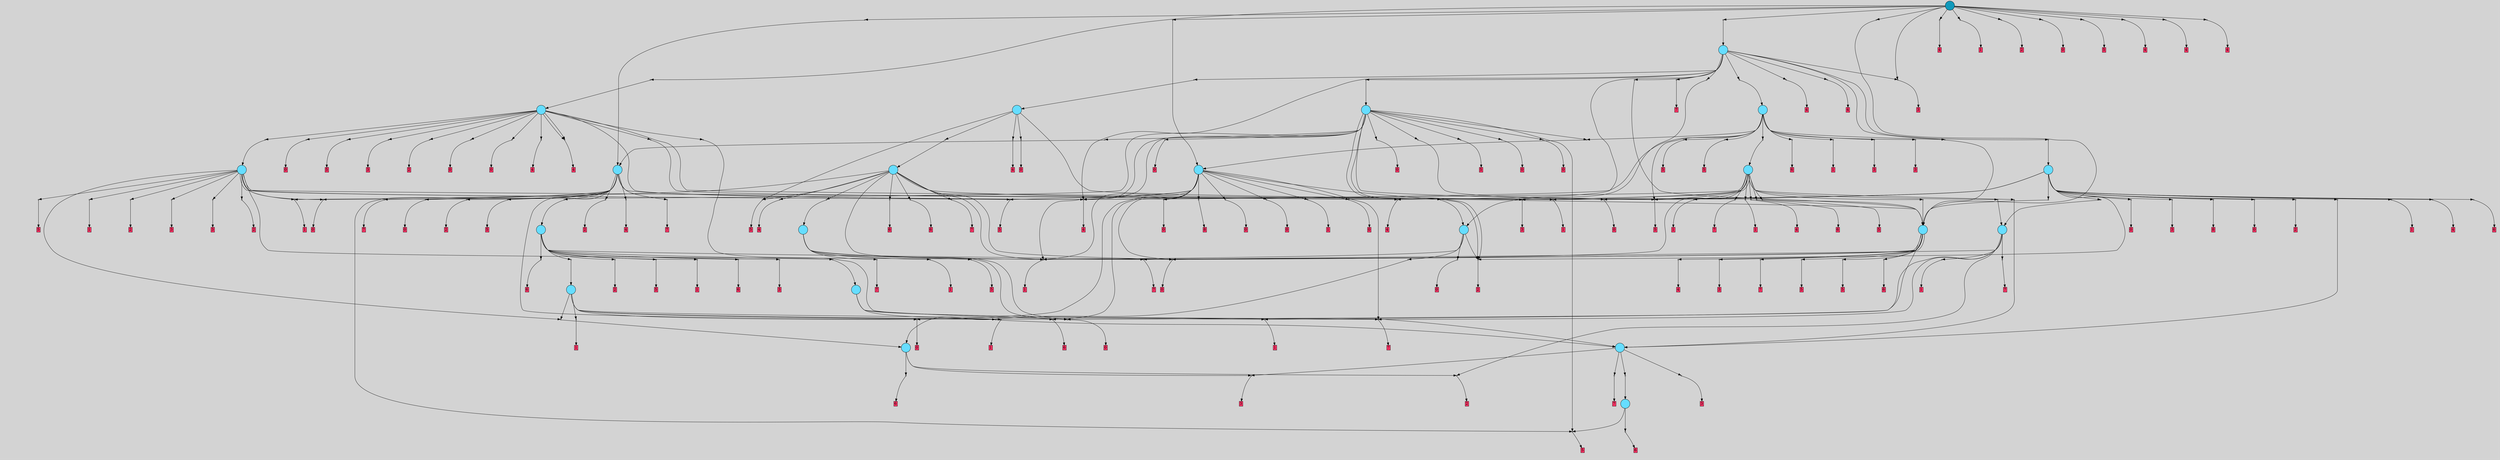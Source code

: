 // File exported with GEGELATI v1.3.1
// On the 2024-07-07 17:59:21
// With the MARL::MarlTPGGraphDotExporter
digraph{
	graph[pad = "0.212, 0.055" bgcolor = lightgray]
	node[shape=circle style = filled label = ""]
		T2 [fillcolor="#66ddff"]
		T5 [fillcolor="#66ddff"]
		T28 [fillcolor="#66ddff"]
		T166 [fillcolor="#66ddff"]
		T234 [fillcolor="#66ddff"]
		T249 [fillcolor="#66ddff"]
		T272 [fillcolor="#66ddff"]
		T371 [fillcolor="#66ddff"]
		T492 [fillcolor="#66ddff"]
		T731 [fillcolor="#66ddff"]
		T743 [fillcolor="#66ddff"]
		T840 [fillcolor="#66ddff"]
		T888 [fillcolor="#66ddff"]
		T980 [fillcolor="#66ddff"]
		T1050 [fillcolor="#66ddff"]
		T1098 [fillcolor="#66ddff"]
		T1216 [fillcolor="#66ddff"]
		T1317 [fillcolor="#66ddff"]
		T1366 [fillcolor="#66ddff"]
		T1810 [fillcolor="#66ddff"]
		T2108 [fillcolor="#66ddff"]
		T3327 [fillcolor="#1199bb"]
		P37863 [fillcolor="#cccccc" shape=point] //
		I37863 [shape=box style=invis label="4|4&1|2#2|7&#92;n2|4&4|2#2|0&#92;n4|7&2|5#1|6&#92;n1|5&4|5#3|0&#92;n4|7&0|3#4|0&#92;n3|1&2|2#1|0&#92;n"]
		P37863 -> I37863[style=invis]
		A27456 [fillcolor="#ff3366" shape=box margin=0.03 width=0 height=0 label="2"]
		T2 -> P37863 -> A27456
		P37864 [fillcolor="#cccccc" shape=point] //
		I37864 [shape=box style=invis label="4|0&2|6#0|7&#92;n"]
		P37864 -> I37864[style=invis]
		A27457 [fillcolor="#ff3366" shape=box margin=0.03 width=0 height=0 label="3"]
		T2 -> P37864 -> A27457
		P37865 [fillcolor="#cccccc" shape=point] //
		I37865 [shape=box style=invis label="2|4&0|4#1|3&#92;n4|2&0|3#3|6&#92;n6|4&2|5#4|3&#92;n"]
		P37865 -> I37865[style=invis]
		A27458 [fillcolor="#ff3366" shape=box margin=0.03 width=0 height=0 label="5"]
		T5 -> P37865 -> A27458
		P37866 [fillcolor="#cccccc" shape=point] //
		I37866 [shape=box style=invis label="6|4&1|4#4|4&#92;n7|2&0|6#2|2&#92;n1|3&3|6#1|7&#92;n2|6&4|0#1|7&#92;n"]
		P37866 -> I37866[style=invis]
		A27459 [fillcolor="#ff3366" shape=box margin=0.03 width=0 height=0 label="6"]
		T5 -> P37866 -> A27459
		P37867 [fillcolor="#cccccc" shape=point] //
		I37867 [shape=box style=invis label="8|4&0|5#4|6&#92;n0|3&1|1#2|6&#92;n"]
		P37867 -> I37867[style=invis]
		A27460 [fillcolor="#ff3366" shape=box margin=0.03 width=0 height=0 label="6"]
		T2 -> P37867 -> A27460
		P37868 [fillcolor="#cccccc" shape=point] //
		I37868 [shape=box style=invis label="1|1&3|4#0|1&#92;n3|3&1|0#0|6&#92;n6|4&4|6#3|7&#92;n7|5&4|2#0|6&#92;n3|6&2|6#0|0&#92;n2|6&1|3#0|4&#92;n6|3&3|6#3|3&#92;n4|1&0|3#0|5&#92;n1|0&2|5#0|1&#92;n"]
		P37868 -> I37868[style=invis]
		A27461 [fillcolor="#ff3366" shape=box margin=0.03 width=0 height=0 label="0"]
		T28 -> P37868 -> A27461
		P37869 [fillcolor="#cccccc" shape=point] //
		I37869 [shape=box style=invis label="6|2&1|0#2|1&#92;n7|1&3|7#4|0&#92;n6|4&4|4#3|3&#92;n3|0&3|1#2|7&#92;n5|6&0|0#3|5&#92;n3|0&1|3#0|6&#92;n2|6&0|4#0|6&#92;n7|1&2|0#3|5&#92;n4|1&1|4#2|6&#92;n"]
		P37869 -> I37869[style=invis]
		A27462 [fillcolor="#ff3366" shape=box margin=0.03 width=0 height=0 label="1"]
		T28 -> P37869 -> A27462
		P37870 [fillcolor="#cccccc" shape=point] //
		I37870 [shape=box style=invis label="1|1&1|1#2|4&#92;n1|3&4|3#2|5&#92;n2|4&1|4#2|5&#92;n1|1&3|1#0|0&#92;n2|0&3|3#3|4&#92;n6|0&0|2#1|4&#92;n6|1&0|7#4|3&#92;n2|2&0|5#1|3&#92;n5|4&0|7#3|0&#92;n"]
		P37870 -> I37870[style=invis]
		A27463 [fillcolor="#ff3366" shape=box margin=0.03 width=0 height=0 label="7"]
		T28 -> P37870 -> A27463
		T166 -> P37868
		P37871 [fillcolor="#cccccc" shape=point] //
		I37871 [shape=box style=invis label="3|0&1|3#0|6&#92;n6|4&4|4#3|3&#92;n5|6&0|0#3|5&#92;n3|0&3|1#2|7&#92;n7|1&3|7#4|0&#92;n2|6&0|3#0|6&#92;n7|1&2|0#0|5&#92;n"]
		P37871 -> I37871[style=invis]
		A27464 [fillcolor="#ff3366" shape=box margin=0.03 width=0 height=0 label="1"]
		T166 -> P37871 -> A27464
		P37872 [fillcolor="#cccccc" shape=point] //
		I37872 [shape=box style=invis label="5|0&0|3#3|2&#92;n5|7&0|7#3|1&#92;n"]
		P37872 -> I37872[style=invis]
		A27465 [fillcolor="#ff3366" shape=box margin=0.03 width=0 height=0 label="5"]
		T166 -> P37872 -> A27465
		P37873 [fillcolor="#cccccc" shape=point] //
		I37873 [shape=box style=invis label="6|7&1|6#0|7&#92;n4|2&0|1#0|3&#92;n5|6&4|7#3|1&#92;n0|6&4|0#3|1&#92;n3|6&1|7#4|7&#92;n8|0&1|5#3|3&#92;n5|6&3|1#1|7&#92;n1|6&0|4#3|7&#92;n6|0&2|2#4|5&#92;n7|4&2|5#1|6&#92;n"]
		P37873 -> I37873[style=invis]
		A27466 [fillcolor="#ff3366" shape=box margin=0.03 width=0 height=0 label="7"]
		T166 -> P37873 -> A27466
		P37874 [fillcolor="#cccccc" shape=point] //
		I37874 [shape=box style=invis label="6|2&1|0#2|1&#92;n7|1&3|7#4|0&#92;n6|4&4|4#3|3&#92;n5|6&0|0#3|5&#92;n3|0&3|1#2|7&#92;n3|0&1|3#0|6&#92;n2|6&0|4#0|6&#92;n7|1&2|0#0|5&#92;n"]
		P37874 -> I37874[style=invis]
		A27467 [fillcolor="#ff3366" shape=box margin=0.03 width=0 height=0 label="1"]
		T166 -> P37874 -> A27467
		T234 -> P37868
		P37875 [fillcolor="#cccccc" shape=point] //
		I37875 [shape=box style=invis label="1|1&1|1#2|4&#92;n1|3&4|3#2|5&#92;n2|4&1|4#2|5&#92;n1|1&3|1#0|0&#92;n2|2&2|5#1|3&#92;n5|4&0|7#3|0&#92;n2|0&1|3#3|4&#92;n8|0&2|7#2|4&#92;n"]
		P37875 -> I37875[style=invis]
		A27468 [fillcolor="#ff3366" shape=box margin=0.03 width=0 height=0 label="7"]
		T234 -> P37875 -> A27468
		P37876 [fillcolor="#cccccc" shape=point] //
		I37876 [shape=box style=invis label="0|6&4|0#4|1&#92;n4|2&0|1#0|3&#92;n3|6&1|7#4|7&#92;n6|7&1|6#0|7&#92;n5|2&1|0#3|6&#92;n2|6&3|1#1|7&#92;n1|6&0|4#3|7&#92;n6|0&2|2#4|5&#92;n7|4&2|5#3|6&#92;n"]
		P37876 -> I37876[style=invis]
		A27469 [fillcolor="#ff3366" shape=box margin=0.03 width=0 height=0 label="7"]
		T234 -> P37876 -> A27469
		P37877 [fillcolor="#cccccc" shape=point] //
		I37877 [shape=box style=invis label="6|2&1|0#2|1&#92;n6|4&4|4#3|3&#92;n3|0&3|1#2|7&#92;n5|6&0|0#3|5&#92;n3|0&1|3#0|6&#92;n2|6&0|4#0|6&#92;n7|4&2|0#0|5&#92;n"]
		P37877 -> I37877[style=invis]
		A27470 [fillcolor="#ff3366" shape=box margin=0.03 width=0 height=0 label="1"]
		T234 -> P37877 -> A27470
		T234 -> P37863
		T234 -> P37870
		P37878 [fillcolor="#cccccc" shape=point] //
		I37878 [shape=box style=invis label="5|2&0|6#3|3&#92;n5|0&0|5#2|4&#92;n0|4&4|4#2|1&#92;n7|1&3|3#0|4&#92;n"]
		P37878 -> I37878[style=invis]
		A27471 [fillcolor="#ff3366" shape=box margin=0.03 width=0 height=0 label="3"]
		T249 -> P37878 -> A27471
		P37879 [fillcolor="#cccccc" shape=point] //
		I37879 [shape=box style=invis label="6|2&1|0#2|1&#92;n7|1&3|7#4|0&#92;n6|4&4|4#3|3&#92;n2|6&0|4#0|6&#92;n3|0&3|1#2|7&#92;n3|0&1|7#0|6&#92;n3|5&2|5#2|0&#92;n5|6&0|0#3|5&#92;n7|1&2|0#0|5&#92;n"]
		P37879 -> I37879[style=invis]
		A27472 [fillcolor="#ff3366" shape=box margin=0.03 width=0 height=0 label="7"]
		T249 -> P37879 -> A27472
		T249 -> P37864
		P37880 [fillcolor="#cccccc" shape=point] //
		I37880 [shape=box style=invis label="8|0&1|7#3|0&#92;n5|7&3|0#3|0&#92;n"]
		P37880 -> I37880[style=invis]
		T249 -> P37880 -> T5
		P37881 [fillcolor="#cccccc" shape=point] //
		I37881 [shape=box style=invis label="1|1&3|4#0|1&#92;n3|3&1|0#0|6&#92;n3|6&2|6#0|7&#92;n7|5&4|2#0|6&#92;n2|0&2|4#1|6&#92;n6|4&4|6#3|7&#92;n1|0&2|5#0|0&#92;n6|3&3|6#3|3&#92;n4|1&0|3#0|5&#92;n2|6&1|3#0|4&#92;n"]
		P37881 -> I37881[style=invis]
		A27473 [fillcolor="#ff3366" shape=box margin=0.03 width=0 height=0 label="0"]
		T272 -> P37881 -> A27473
		P37882 [fillcolor="#cccccc" shape=point] //
		I37882 [shape=box style=invis label="1|1&3|4#0|1&#92;n3|3&1|0#0|6&#92;n6|4&4|6#3|7&#92;n7|5&4|4#0|6&#92;n1|0&2|5#0|1&#92;n2|6&1|3#0|4&#92;n6|3&3|6#3|3&#92;n4|1&0|3#0|5&#92;n3|6&2|6#0|0&#92;n"]
		P37882 -> I37882[style=invis]
		T272 -> P37882 -> T2
		P37883 [fillcolor="#cccccc" shape=point] //
		I37883 [shape=box style=invis label="7|0&2|7#0|0&#92;n7|4&2|1#0|3&#92;n2|7&2|4#0|1&#92;n1|4&2|1#2|2&#92;n1|7&3|0#3|4&#92;n"]
		P37883 -> I37883[style=invis]
		A27474 [fillcolor="#ff3366" shape=box margin=0.03 width=0 height=0 label="2"]
		T272 -> P37883 -> A27474
		T272 -> P37874
		T371 -> P37869
		P37884 [fillcolor="#cccccc" shape=point] //
		I37884 [shape=box style=invis label="6|2&1|0#2|1&#92;n7|1&3|7#4|0&#92;n6|4&4|4#3|3&#92;n3|0&3|1#4|7&#92;n5|6&0|0#3|5&#92;n3|0&1|3#0|6&#92;n2|6&0|4#0|6&#92;n7|1&2|0#0|5&#92;n"]
		P37884 -> I37884[style=invis]
		A27475 [fillcolor="#ff3366" shape=box margin=0.03 width=0 height=0 label="1"]
		T371 -> P37884 -> A27475
		P37885 [fillcolor="#cccccc" shape=point] //
		I37885 [shape=box style=invis label="1|1&3|4#0|1&#92;n3|3&1|0#0|6&#92;n6|3&3|6#3|3&#92;n7|5&4|2#3|6&#92;n2|0&2|4#1|6&#92;n4|1&0|4#0|0&#92;n2|6&1|3#0|4&#92;n0|6&2|5#3|7&#92;n1|0&2|5#0|0&#92;n"]
		P37885 -> I37885[style=invis]
		A27476 [fillcolor="#ff3366" shape=box margin=0.03 width=0 height=0 label="0"]
		T371 -> P37885 -> A27476
		P37886 [fillcolor="#cccccc" shape=point] //
		I37886 [shape=box style=invis label="0|3&1|2#2|6&#92;n"]
		P37886 -> I37886[style=invis]
		A27477 [fillcolor="#ff3366" shape=box margin=0.03 width=0 height=0 label="6"]
		T371 -> P37886 -> A27477
		P37887 [fillcolor="#cccccc" shape=point] //
		I37887 [shape=box style=invis label="1|4&2|1#2|2&#92;n7|0&2|7#0|0&#92;n7|3&2|1#0|3&#92;n5|5&4|2#1|5&#92;n2|7&2|4#0|1&#92;n1|7&3|0#3|4&#92;n"]
		P37887 -> I37887[style=invis]
		T371 -> P37887 -> T249
		P37888 [fillcolor="#cccccc" shape=point] //
		I37888 [shape=box style=invis label="1|1&3|4#0|1&#92;n3|3&1|0#0|6&#92;n6|4&4|6#3|7&#92;n7|5&4|3#0|6&#92;n1|0&2|5#0|1&#92;n3|6&2|6#0|0&#92;n6|3&3|6#3|3&#92;n4|1&0|3#0|5&#92;n6|5&4|7#2|7&#92;n"]
		P37888 -> I37888[style=invis]
		T371 -> P37888 -> T2
		P37889 [fillcolor="#cccccc" shape=point] //
		I37889 [shape=box style=invis label="6|2&1|0#2|1&#92;n6|4&4|4#3|3&#92;n3|0&3|1#2|7&#92;n3|0&1|3#0|6&#92;n7|4&1|6#3|7&#92;n5|6&0|0#3|5&#92;n2|0&0|4#0|6&#92;n7|4&2|0#0|5&#92;n"]
		P37889 -> I37889[style=invis]
		A27478 [fillcolor="#ff3366" shape=box margin=0.03 width=0 height=0 label="1"]
		T371 -> P37889 -> A27478
		P37890 [fillcolor="#cccccc" shape=point] //
		I37890 [shape=box style=invis label="1|1&3|4#0|1&#92;n3|3&1|0#0|6&#92;n3|6&2|6#0|0&#92;n7|5&4|2#0|6&#92;n2|0&2|4#1|6&#92;n6|4&4|6#3|7&#92;n2|6&1|3#0|4&#92;n6|3&3|6#3|3&#92;n4|1&0|3#0|5&#92;n1|0&2|5#0|0&#92;n"]
		P37890 -> I37890[style=invis]
		A27479 [fillcolor="#ff3366" shape=box margin=0.03 width=0 height=0 label="0"]
		T492 -> P37890 -> A27479
		P37891 [fillcolor="#cccccc" shape=point] //
		I37891 [shape=box style=invis label="7|5&4|4#0|6&#92;n3|3&1|2#0|6&#92;n6|4&4|6#3|7&#92;n1|1&3|4#0|1&#92;n1|0&2|5#0|1&#92;n2|6&1|3#0|4&#92;n6|3&3|6#3|3&#92;n3|6&2|6#0|0&#92;n"]
		P37891 -> I37891[style=invis]
		T492 -> P37891 -> T166
		P37892 [fillcolor="#cccccc" shape=point] //
		I37892 [shape=box style=invis label="7|0&3|1#1|0&#92;n0|6&1|6#2|5&#92;n1|2&3|7#1|2&#92;n1|6&2|4#1|0&#92;n6|1&0|6#4|1&#92;n3|7&0|0#0|0&#92;n"]
		P37892 -> I37892[style=invis]
		A27480 [fillcolor="#ff3366" shape=box margin=0.03 width=0 height=0 label="6"]
		T492 -> P37892 -> A27480
		P37893 [fillcolor="#cccccc" shape=point] //
		I37893 [shape=box style=invis label="2|6&1|3#4|5&#92;n3|0&2|2#0|7&#92;n1|2&0|5#4|0&#92;n0|6&2|1#3|3&#92;n1|1&2|4#2|4&#92;n7|6&1|7#0|5&#92;n2|5&1|6#0|2&#92;n8|4&3|5#0|6&#92;n1|3&0|0#3|6&#92;n"]
		P37893 -> I37893[style=invis]
		A27481 [fillcolor="#ff3366" shape=box margin=0.03 width=0 height=0 label="4"]
		T492 -> P37893 -> A27481
		P37894 [fillcolor="#cccccc" shape=point] //
		I37894 [shape=box style=invis label="6|7&4|4#1|1&#92;n2|1&2|3#4|7&#92;n5|0&1|5#1|3&#92;n1|5&3|4#4|5&#92;n"]
		P37894 -> I37894[style=invis]
		A27482 [fillcolor="#ff3366" shape=box margin=0.03 width=0 height=0 label="6"]
		T492 -> P37894 -> A27482
		T492 -> P37868
		P37895 [fillcolor="#cccccc" shape=point] //
		I37895 [shape=box style=invis label="4|3&1|4#3|1&#92;n6|3&2|0#0|3&#92;n7|0&4|1#1|5&#92;n4|4&4|7#0|2&#92;n6|6&1|0#2|7&#92;n0|0&4|1#1|1&#92;n3|2&2|2#0|0&#92;n6|0&3|4#1|1&#92;n8|6&1|3#4|0&#92;n"]
		P37895 -> I37895[style=invis]
		A27483 [fillcolor="#ff3366" shape=box margin=0.03 width=0 height=0 label="5"]
		T492 -> P37895 -> A27483
		P37896 [fillcolor="#cccccc" shape=point] //
		I37896 [shape=box style=invis label="6|2&1|0#2|1&#92;n6|4&4|4#3|3&#92;n8|4&1|3#1|1&#92;n2|6&0|4#0|6&#92;n5|6&0|0#3|5&#92;n3|0&3|1#2|7&#92;n3|0&1|3#0|6&#92;n7|0&3|7#4|0&#92;n7|1&2|0#0|5&#92;n"]
		P37896 -> I37896[style=invis]
		A27484 [fillcolor="#ff3366" shape=box margin=0.03 width=0 height=0 label="1"]
		T492 -> P37896 -> A27484
		T492 -> P37874
		P37897 [fillcolor="#cccccc" shape=point] //
		I37897 [shape=box style=invis label="8|7&4|1#1|3&#92;n2|6&2|0#0|2&#92;n4|3&3|3#0|2&#92;n5|2&0|0#4|3&#92;n5|7&2|2#3|4&#92;n0|5&3|2#0|6&#92;n5|0&3|4#1|7&#92;n5|7&2|4#4|2&#92;n"]
		P37897 -> I37897[style=invis]
		A27485 [fillcolor="#ff3366" shape=box margin=0.03 width=0 height=0 label="7"]
		T492 -> P37897 -> A27485
		P37898 [fillcolor="#cccccc" shape=point] //
		I37898 [shape=box style=invis label="2|2&0|4#3|7&#92;n7|0&2|6#3|3&#92;n2|2&1|0#4|0&#92;n3|7&0|6#0|2&#92;n0|3&1|7#3|5&#92;n"]
		P37898 -> I37898[style=invis]
		A27486 [fillcolor="#ff3366" shape=box margin=0.03 width=0 height=0 label="4"]
		T492 -> P37898 -> A27486
		P37899 [fillcolor="#cccccc" shape=point] //
		I37899 [shape=box style=invis label="1|7&3|0#3|4&#92;n0|2&2|5#3|7&#92;n7|4&1|1#0|3&#92;n5|6&0|4#4|7&#92;n7|0&2|7#0|0&#92;n1|4&2|1#2|2&#92;n"]
		P37899 -> I37899[style=invis]
		A27487 [fillcolor="#ff3366" shape=box margin=0.03 width=0 height=0 label="2"]
		T731 -> P37899 -> A27487
		T731 -> P37890
		P37900 [fillcolor="#cccccc" shape=point] //
		I37900 [shape=box style=invis label="6|2&1|0#2|1&#92;n6|4&4|4#3|3&#92;n3|3&3|1#2|7&#92;n3|0&1|3#0|6&#92;n7|7&2|0#0|5&#92;n2|6&0|4#0|6&#92;n5|6&0|0#3|5&#92;n2|6&2|0#4|5&#92;n"]
		P37900 -> I37900[style=invis]
		T731 -> P37900 -> T371
		P37901 [fillcolor="#cccccc" shape=point] //
		I37901 [shape=box style=invis label="6|4&4|6#3|7&#92;n3|3&1|0#0|6&#92;n3|6&2|6#0|0&#92;n7|6&4|2#0|6&#92;n7|2&0|6#0|5&#92;n2|0&2|4#1|6&#92;n1|1&3|4#0|1&#92;n6|3&3|6#3|3&#92;n2|6&1|3#0|4&#92;n4|1&0|3#0|5&#92;n"]
		P37901 -> I37901[style=invis]
		A27488 [fillcolor="#ff3366" shape=box margin=0.03 width=0 height=0 label="5"]
		T731 -> P37901 -> A27488
		P37902 [fillcolor="#cccccc" shape=point] //
		I37902 [shape=box style=invis label="6|2&1|0#2|4&#92;n6|4&4|4#3|3&#92;n7|1&3|7#2|0&#92;n5|7&4|5#1|5&#92;n5|6&0|0#3|5&#92;n3|0&3|1#2|7&#92;n5|0&1|6#0|5&#92;n3|0&1|3#0|6&#92;n2|6&0|4#0|6&#92;n7|1&2|0#0|5&#92;n"]
		P37902 -> I37902[style=invis]
		A27489 [fillcolor="#ff3366" shape=box margin=0.03 width=0 height=0 label="1"]
		T731 -> P37902 -> A27489
		P37903 [fillcolor="#cccccc" shape=point] //
		I37903 [shape=box style=invis label="6|6&1|1#3|2&#92;n6|5&0|6#4|1&#92;n8|3&4|6#1|3&#92;n0|7&0|2#2|5&#92;n6|0&1|5#3|6&#92;n"]
		P37903 -> I37903[style=invis]
		T731 -> P37903 -> T28
		P37904 [fillcolor="#cccccc" shape=point] //
		I37904 [shape=box style=invis label="3|1&0|7#4|4&#92;n8|1&4|3#2|7&#92;n3|0&0|0#0|0&#92;n7|4&1|6#4|2&#92;n"]
		P37904 -> I37904[style=invis]
		A27490 [fillcolor="#ff3366" shape=box margin=0.03 width=0 height=0 label="6"]
		T731 -> P37904 -> A27490
		P37905 [fillcolor="#cccccc" shape=point] //
		I37905 [shape=box style=invis label="3|6&2|5#3|5&#92;n3|0&1|7#2|6&#92;n1|6&0|7#3|4&#92;n4|1&2|5#3|2&#92;n3|5&3|3#0|2&#92;n0|0&0|4#0|1&#92;n3|7&1|2#1|7&#92;n6|7&3|2#0|7&#92;n"]
		P37905 -> I37905[style=invis]
		A27491 [fillcolor="#ff3366" shape=box margin=0.03 width=0 height=0 label="3"]
		T731 -> P37905 -> A27491
		P37906 [fillcolor="#cccccc" shape=point] //
		I37906 [shape=box style=invis label="6|2&0|1#1|1&#92;n5|0&0|2#3|2&#92;n"]
		P37906 -> I37906[style=invis]
		A27492 [fillcolor="#ff3366" shape=box margin=0.03 width=0 height=0 label="6"]
		T731 -> P37906 -> A27492
		T743 -> P37884
		P37907 [fillcolor="#cccccc" shape=point] //
		I37907 [shape=box style=invis label="6|5&2|0#2|7&#92;n7|2&4|5#1|6&#92;n3|0&2|2#0|6&#92;n5|2&2|4#0|5&#92;n7|1&3|7#0|2&#92;n4|4&3|0#3|6&#92;n"]
		P37907 -> I37907[style=invis]
		A27493 [fillcolor="#ff3366" shape=box margin=0.03 width=0 height=0 label="4"]
		T743 -> P37907 -> A27493
		P37908 [fillcolor="#cccccc" shape=point] //
		I37908 [shape=box style=invis label="1|0&2|2#2|3&#92;n5|3&4|4#2|6&#92;n"]
		P37908 -> I37908[style=invis]
		A27494 [fillcolor="#ff3366" shape=box margin=0.03 width=0 height=0 label="3"]
		T743 -> P37908 -> A27494
		P37909 [fillcolor="#cccccc" shape=point] //
		I37909 [shape=box style=invis label="1|1&1|1#4|4&#92;n6|4&0|7#4|3&#92;n2|3&3|3#3|4&#92;n6|0&0|1#1|4&#92;n1|1&3|1#0|0&#92;n5|4&0|7#3|0&#92;n"]
		P37909 -> I37909[style=invis]
		A27495 [fillcolor="#ff3366" shape=box margin=0.03 width=0 height=0 label="7"]
		T743 -> P37909 -> A27495
		T743 -> P37890
		P37910 [fillcolor="#cccccc" shape=point] //
		I37910 [shape=box style=invis label="7|0&0|7#0|3&#92;n2|4&1|6#1|3&#92;n0|2&3|3#3|7&#92;n2|4&0|4#1|3&#92;n"]
		P37910 -> I37910[style=invis]
		A27496 [fillcolor="#ff3366" shape=box margin=0.03 width=0 height=0 label="5"]
		T743 -> P37910 -> A27496
		T743 -> P37890
		P37911 [fillcolor="#cccccc" shape=point] //
		I37911 [shape=box style=invis label="7|0&3|5#4|0&#92;n6|0&1|1#3|0&#92;n8|7&4|0#1|1&#92;n"]
		P37911 -> I37911[style=invis]
		A27497 [fillcolor="#ff3366" shape=box margin=0.03 width=0 height=0 label="5"]
		T743 -> P37911 -> A27497
		P37912 [fillcolor="#cccccc" shape=point] //
		I37912 [shape=box style=invis label="5|7&1|3#0|4&#92;n6|4&2|3#3|1&#92;n2|1&1|2#3|7&#92;n0|7&1|1#3|6&#92;n5|3&2|2#2|0&#92;n3|0&2|4#2|2&#92;n"]
		P37912 -> I37912[style=invis]
		A27498 [fillcolor="#ff3366" shape=box margin=0.03 width=0 height=0 label="6"]
		T743 -> P37912 -> A27498
		T743 -> P37874
		P37913 [fillcolor="#cccccc" shape=point] //
		I37913 [shape=box style=invis label="1|1&3|4#0|1&#92;n3|3&1|0#0|6&#92;n3|6&2|6#0|0&#92;n2|0&2|4#1|6&#92;n6|4&4|6#3|7&#92;n6|3&3|6#3|3&#92;n8|2&4|0#3|2&#92;n2|6&1|3#0|4&#92;n4|1&0|3#0|5&#92;n1|0&2|5#0|0&#92;n"]
		P37913 -> I37913[style=invis]
		A27499 [fillcolor="#ff3366" shape=box margin=0.03 width=0 height=0 label="0"]
		T840 -> P37913 -> A27499
		P37914 [fillcolor="#cccccc" shape=point] //
		I37914 [shape=box style=invis label="2|6&1|3#4|5&#92;n3|0&2|2#0|7&#92;n8|4&3|5#0|6&#92;n0|6&2|1#3|3&#92;n6|3&0|0#3|6&#92;n7|6&1|7#0|5&#92;n6|7&2|3#0|1&#92;n1|1&2|4#2|4&#92;n3|3&4|4#0|4&#92;n"]
		P37914 -> I37914[style=invis]
		A27500 [fillcolor="#ff3366" shape=box margin=0.03 width=0 height=0 label="4"]
		T840 -> P37914 -> A27500
		P37915 [fillcolor="#cccccc" shape=point] //
		I37915 [shape=box style=invis label="2|6&0|4#0|6&#92;n7|1&2|0#0|5&#92;n6|4&4|4#3|3&#92;n5|6&0|0#3|5&#92;n3|0&3|0#2|7&#92;n8|4&4|1#0|3&#92;n1|0&1|3#0|6&#92;n6|2&1|0#2|1&#92;n2|2&1|7#3|3&#92;n7|1&3|7#4|0&#92;n"]
		P37915 -> I37915[style=invis]
		T840 -> P37915 -> T492
		T840 -> P37895
		P37916 [fillcolor="#cccccc" shape=point] //
		I37916 [shape=box style=invis label="5|3&4|4#2|7&#92;n1|0&2|2#2|3&#92;n"]
		P37916 -> I37916[style=invis]
		A27501 [fillcolor="#ff3366" shape=box margin=0.03 width=0 height=0 label="3"]
		T840 -> P37916 -> A27501
		P37917 [fillcolor="#cccccc" shape=point] //
		I37917 [shape=box style=invis label="7|1&3|7#4|0&#92;n6|4&4|4#3|3&#92;n3|0&2|1#4|7&#92;n6|2&1|0#2|1&#92;n7|0&2|0#0|5&#92;n4|1&0|6#4|7&#92;n2|6&0|4#0|6&#92;n"]
		P37917 -> I37917[style=invis]
		A27502 [fillcolor="#ff3366" shape=box margin=0.03 width=0 height=0 label="1"]
		T888 -> P37917 -> A27502
		P37918 [fillcolor="#cccccc" shape=point] //
		I37918 [shape=box style=invis label="7|5&4|2#3|2&#92;n2|0&2|4#1|6&#92;n5|7&4|4#3|7&#92;n3|3&1|0#0|6&#92;n6|3&3|6#3|3&#92;n3|4&1|6#3|3&#92;n1|1&3|4#0|1&#92;n4|1&0|4#0|0&#92;n1|0&2|5#0|0&#92;n"]
		P37918 -> I37918[style=invis]
		A27503 [fillcolor="#ff3366" shape=box margin=0.03 width=0 height=0 label="0"]
		T888 -> P37918 -> A27503
		P37919 [fillcolor="#cccccc" shape=point] //
		I37919 [shape=box style=invis label="6|4&2|5#1|3&#92;n3|0&2|1#0|0&#92;n8|7&0|3#3|4&#92;n4|2&0|3#3|6&#92;n"]
		P37919 -> I37919[style=invis]
		A27504 [fillcolor="#ff3366" shape=box margin=0.03 width=0 height=0 label="5"]
		T888 -> P37919 -> A27504
		P37920 [fillcolor="#cccccc" shape=point] //
		I37920 [shape=box style=invis label="8|3&3|6#0|0&#92;n5|2&2|4#0|5&#92;n7|2&4|5#1|6&#92;n6|5&2|0#2|7&#92;n3|0&2|2#0|6&#92;n3|4&0|0#3|6&#92;n"]
		P37920 -> I37920[style=invis]
		A27505 [fillcolor="#ff3366" shape=box margin=0.03 width=0 height=0 label="4"]
		T888 -> P37920 -> A27505
		T888 -> P37874
		T888 -> P37870
		T888 -> P37890
		P37921 [fillcolor="#cccccc" shape=point] //
		I37921 [shape=box style=invis label="1|1&3|4#0|1&#92;n3|6&2|6#0|0&#92;n6|4&4|6#3|7&#92;n3|7&1|0#0|6&#92;n6|3&3|6#3|3&#92;n4|6&1|3#0|4&#92;n4|1&0|3#0|5&#92;n1|0&2|5#0|1&#92;n"]
		P37921 -> I37921[style=invis]
		A27506 [fillcolor="#ff3366" shape=box margin=0.03 width=0 height=0 label="0"]
		T888 -> P37921 -> A27506
		T888 -> P37886
		P37922 [fillcolor="#cccccc" shape=point] //
		I37922 [shape=box style=invis label="6|2&4|7#4|4&#92;n0|4&4|5#3|7&#92;n2|1&1|4#3|1&#92;n6|6&3|3#3|0&#92;n2|7&3|2#1|0&#92;n3|7&1|1#0|1&#92;n1|4&1|2#3|7&#92;n4|0&2|5#4|6&#92;n"]
		P37922 -> I37922[style=invis]
		A27507 [fillcolor="#ff3366" shape=box margin=0.03 width=0 height=0 label="8"]
		T888 -> P37922 -> A27507
		P37923 [fillcolor="#cccccc" shape=point] //
		I37923 [shape=box style=invis label="3|1&4|2#4|6&#92;n6|3&4|4#1|5&#92;n7|6&3|6#4|5&#92;n6|7&0|3#4|6&#92;n6|1&3|4#3|5&#92;n1|1&2|1#2|1&#92;n2|2&4|4#4|7&#92;n6|5&3|2#3|0&#92;n2|0&1|6#3|0&#92;n4|0&4|2#4|2&#92;n"]
		P37923 -> I37923[style=invis]
		T888 -> P37923 -> T272
		P37924 [fillcolor="#cccccc" shape=point] //
		I37924 [shape=box style=invis label="4|1&0|3#0|3&#92;n3|3&1|0#0|6&#92;n7|5&4|2#0|6&#92;n5|2&3|0#2|7&#92;n1|1&3|4#0|7&#92;n2|6&1|3#0|4&#92;n6|3&3|6#0|3&#92;n1|0&2|7#0|0&#92;n"]
		P37924 -> I37924[style=invis]
		A27508 [fillcolor="#ff3366" shape=box margin=0.03 width=0 height=0 label="0"]
		T888 -> P37924 -> A27508
		T888 -> P37885
		P37925 [fillcolor="#cccccc" shape=point] //
		I37925 [shape=box style=invis label="6|4&4|5#3|7&#92;n3|1&0|1#4|7&#92;n1|0&2|5#0|0&#92;n3|3&1|0#0|6&#92;n3|4&2|6#0|0&#92;n2|0&2|4#1|6&#92;n2|6&1|3#0|4&#92;n1|5&3|4#0|1&#92;n4|1&0|3#2|5&#92;n6|1&0|0#0|0&#92;n"]
		P37925 -> I37925[style=invis]
		A27509 [fillcolor="#ff3366" shape=box margin=0.03 width=0 height=0 label="0"]
		T888 -> P37925 -> A27509
		P37926 [fillcolor="#cccccc" shape=point] //
		I37926 [shape=box style=invis label="7|1&3|7#4|0&#92;n6|4&4|4#3|3&#92;n3|0&1|1#4|7&#92;n1|6&1|4#2|4&#92;n3|0&1|3#0|6&#92;n2|6&0|4#0|6&#92;n7|1&2|0#0|5&#92;n5|6&0|0#3|5&#92;n"]
		P37926 -> I37926[style=invis]
		A27510 [fillcolor="#ff3366" shape=box margin=0.03 width=0 height=0 label="1"]
		T980 -> P37926 -> A27510
		P37927 [fillcolor="#cccccc" shape=point] //
		I37927 [shape=box style=invis label="1|1&3|4#0|1&#92;n0|6&2|5#3|7&#92;n1|0&2|5#0|0&#92;n7|0&2|4#1|6&#92;n4|1&0|4#0|0&#92;n3|0&3|5#1|0&#92;n"]
		P37927 -> I37927[style=invis]
		A27511 [fillcolor="#ff3366" shape=box margin=0.03 width=0 height=0 label="0"]
		T980 -> P37927 -> A27511
		P37928 [fillcolor="#cccccc" shape=point] //
		I37928 [shape=box style=invis label="5|5&4|2#1|5&#92;n7|3&2|1#0|7&#92;n7|0&2|7#0|0&#92;n2|7&2|4#0|1&#92;n1|7&3|0#3|4&#92;n"]
		P37928 -> I37928[style=invis]
		T980 -> P37928 -> T249
		P37929 [fillcolor="#cccccc" shape=point] //
		I37929 [shape=box style=invis label="4|2&0|3#3|6&#92;n3|0&2|1#0|0&#92;n6|4&2|5#4|3&#92;n"]
		P37929 -> I37929[style=invis]
		A27512 [fillcolor="#ff3366" shape=box margin=0.03 width=0 height=0 label="5"]
		T980 -> P37929 -> A27512
		P37930 [fillcolor="#cccccc" shape=point] //
		I37930 [shape=box style=invis label="3|4&0|0#3|6&#92;n5|2&2|4#0|5&#92;n7|2&4|5#1|6&#92;n6|0&2|0#2|7&#92;n3|0&2|2#0|6&#92;n8|3&3|6#0|0&#92;n"]
		P37930 -> I37930[style=invis]
		A27513 [fillcolor="#ff3366" shape=box margin=0.03 width=0 height=0 label="4"]
		T980 -> P37930 -> A27513
		P37931 [fillcolor="#cccccc" shape=point] //
		I37931 [shape=box style=invis label="7|7&2|2#4|4&#92;n0|2&0|6#0|0&#92;n4|5&1|0#3|2&#92;n1|6&4|5#1|0&#92;n5|0&3|3#2|4&#92;n"]
		P37931 -> I37931[style=invis]
		A27514 [fillcolor="#ff3366" shape=box margin=0.03 width=0 height=0 label="6"]
		T980 -> P37931 -> A27514
		P37932 [fillcolor="#cccccc" shape=point] //
		I37932 [shape=box style=invis label="3|3&1|0#0|6&#92;n6|3&3|6#3|3&#92;n3|6&2|6#0|4&#92;n2|0&2|1#1|6&#92;n6|4&4|6#3|7&#92;n2|6&1|3#0|4&#92;n7|5&4|2#0|6&#92;n4|1&0|3#0|5&#92;n"]
		P37932 -> I37932[style=invis]
		A27515 [fillcolor="#ff3366" shape=box margin=0.03 width=0 height=0 label="0"]
		T980 -> P37932 -> A27515
		P37933 [fillcolor="#cccccc" shape=point] //
		I37933 [shape=box style=invis label="7|7&4|2#0|2&#92;n5|2&1|3#0|2&#92;n3|7&1|4#3|7&#92;n"]
		P37933 -> I37933[style=invis]
		T980 -> P37933 -> T234
		P37934 [fillcolor="#cccccc" shape=point] //
		I37934 [shape=box style=invis label="6|4&4|4#3|3&#92;n7|1&3|7#4|0&#92;n6|2&1|0#2|1&#92;n5|6&0|0#3|5&#92;n7|0&4|5#3|3&#92;n3|0&3|1#2|7&#92;n3|0&1|3#0|6&#92;n7|1&2|0#0|5&#92;n"]
		P37934 -> I37934[style=invis]
		A27516 [fillcolor="#ff3366" shape=box margin=0.03 width=0 height=0 label="1"]
		T980 -> P37934 -> A27516
		P37935 [fillcolor="#cccccc" shape=point] //
		I37935 [shape=box style=invis label="5|5&2|3#4|4&#92;n6|4&1|4#4|4&#92;n1|5&3|2#4|2&#92;n3|5&4|1#1|6&#92;n3|3&0|2#3|0&#92;n7|2&3|6#2|2&#92;n7|0&2|2#0|5&#92;n"]
		P37935 -> I37935[style=invis]
		A27517 [fillcolor="#ff3366" shape=box margin=0.03 width=0 height=0 label="3"]
		T980 -> P37935 -> A27517
		P37936 [fillcolor="#cccccc" shape=point] //
		I37936 [shape=box style=invis label="7|6&1|7#0|5&#92;n0|5&0|4#1|1&#92;n1|0&2|0#2|4&#92;n8|2&1|5#1|0&#92;n"]
		P37936 -> I37936[style=invis]
		T980 -> P37936 -> T743
		T980 -> P37883
		P37937 [fillcolor="#cccccc" shape=point] //
		I37937 [shape=box style=invis label="5|0&4|4#1|7&#92;n2|6&2|0#0|2&#92;n8|2&4|1#1|3&#92;n5|7&2|2#3|4&#92;n0|5&3|2#0|6&#92;n4|3&3|7#0|2&#92;n"]
		P37937 -> I37937[style=invis]
		A27518 [fillcolor="#ff3366" shape=box margin=0.03 width=0 height=0 label="8"]
		T980 -> P37937 -> A27518
		P37938 [fillcolor="#cccccc" shape=point] //
		I37938 [shape=box style=invis label="6|5&1|3#0|3&#92;n0|7&2|4#2|6&#92;n0|2&1|4#0|4&#92;n2|0&2|4#1|6&#92;n6|6&3|5#0|6&#92;n2|7&0|2#0|0&#92;n4|1&2|6#1|1&#92;n3|4&1|0#0|6&#92;n8|0&1|3#3|6&#92;n3|0&4|2#4|2&#92;n"]
		P37938 -> I37938[style=invis]
		A27519 [fillcolor="#ff3366" shape=box margin=0.03 width=0 height=0 label="0"]
		T980 -> P37938 -> A27519
		P37939 [fillcolor="#cccccc" shape=point] //
		I37939 [shape=box style=invis label="0|7&1|3#2|6&#92;n7|0&2|2#0|0&#92;n7|4&2|1#0|3&#92;n2|7&2|4#0|1&#92;n1|4&2|1#2|2&#92;n1|7&3|0#3|4&#92;n"]
		P37939 -> I37939[style=invis]
		A27520 [fillcolor="#ff3366" shape=box margin=0.03 width=0 height=0 label="2"]
		T980 -> P37939 -> A27520
		P37940 [fillcolor="#cccccc" shape=point] //
		I37940 [shape=box style=invis label="6|2&1|0#2|5&#92;n7|1&3|7#4|0&#92;n2|6&0|4#0|6&#92;n5|6&0|0#3|5&#92;n3|0&1|3#0|6&#92;n6|4&4|4#3|3&#92;n7|1&2|0#0|5&#92;n"]
		P37940 -> I37940[style=invis]
		A27521 [fillcolor="#ff3366" shape=box margin=0.03 width=0 height=0 label="1"]
		T1050 -> P37940 -> A27521
		P37941 [fillcolor="#cccccc" shape=point] //
		I37941 [shape=box style=invis label="7|0&0|4#2|0&#92;n6|3&3|6#3|3&#92;n3|3&1|0#0|6&#92;n1|1&3|4#0|1&#92;n7|3&4|2#3|6&#92;n2|0&2|4#1|6&#92;n4|1&0|4#0|0&#92;n2|6&1|3#0|4&#92;n0|6&2|5#3|7&#92;n"]
		P37941 -> I37941[style=invis]
		A27522 [fillcolor="#ff3366" shape=box margin=0.03 width=0 height=0 label="0"]
		T1050 -> P37941 -> A27522
		T1050 -> P37929
		P37942 [fillcolor="#cccccc" shape=point] //
		I37942 [shape=box style=invis label="1|4&2|1#2|2&#92;n7|0&2|2#0|5&#92;n2|4&2|1#0|3&#92;n2|7&2|4#0|1&#92;n1|7&3|0#3|4&#92;n0|7&1|3#2|6&#92;n"]
		P37942 -> I37942[style=invis]
		A27523 [fillcolor="#ff3366" shape=box margin=0.03 width=0 height=0 label="2"]
		T1050 -> P37942 -> A27523
		T1050 -> P37920
		P37943 [fillcolor="#cccccc" shape=point] //
		I37943 [shape=box style=invis label="1|0&2|2#3|3&#92;n3|7&0|7#0|0&#92;n"]
		P37943 -> I37943[style=invis]
		A27524 [fillcolor="#ff3366" shape=box margin=0.03 width=0 height=0 label="3"]
		T1050 -> P37943 -> A27524
		P37944 [fillcolor="#cccccc" shape=point] //
		I37944 [shape=box style=invis label="1|4&0|1#3|3&#92;n5|3&4|4#2|5&#92;n1|0&2|2#2|3&#92;n2|0&2|7#4|3&#92;n"]
		P37944 -> I37944[style=invis]
		A27525 [fillcolor="#ff3366" shape=box margin=0.03 width=0 height=0 label="3"]
		T1050 -> P37944 -> A27525
		P37945 [fillcolor="#cccccc" shape=point] //
		I37945 [shape=box style=invis label="2|7&2|4#4|1&#92;n7|4&2|1#0|3&#92;n0|3&0|4#4|5&#92;n7|0&2|7#0|0&#92;n1|4&1|3#2|2&#92;n1|7&3|0#3|4&#92;n"]
		P37945 -> I37945[style=invis]
		A27526 [fillcolor="#ff3366" shape=box margin=0.03 width=0 height=0 label="2"]
		T1050 -> P37945 -> A27526
		T1050 -> P37896
		T1050 -> P37875
		P37946 [fillcolor="#cccccc" shape=point] //
		I37946 [shape=box style=invis label="6|6&2|5#1|6&#92;n4|3&1|2#2|5&#92;n3|0&2|1#0|7&#92;n"]
		P37946 -> I37946[style=invis]
		A27527 [fillcolor="#ff3366" shape=box margin=0.03 width=0 height=0 label="5"]
		T1050 -> P37946 -> A27527
		T1050 -> P37920
		T1050 -> P37888
		P37947 [fillcolor="#cccccc" shape=point] //
		I37947 [shape=box style=invis label="3|0&3|1#4|7&#92;n6|2&1|0#2|1&#92;n7|1&3|7#4|0&#92;n6|0&0|4#3|3&#92;n5|7&3|6#4|7&#92;n3|0&1|3#0|6&#92;n5|6&0|0#3|5&#92;n2|6&0|4#0|6&#92;n7|1&2|0#0|5&#92;n"]
		P37947 -> I37947[style=invis]
		T1098 -> P37947 -> T731
		T1098 -> P37919
		P37948 [fillcolor="#cccccc" shape=point] //
		I37948 [shape=box style=invis label="0|7&1|3#2|6&#92;n1|7&3|0#3|4&#92;n7|0&4|2#0|0&#92;n3|7&2|4#0|1&#92;n7|4&2|1#0|3&#92;n"]
		P37948 -> I37948[style=invis]
		A27528 [fillcolor="#ff3366" shape=box margin=0.03 width=0 height=0 label="2"]
		T1098 -> P37948 -> A27528
		P37949 [fillcolor="#cccccc" shape=point] //
		I37949 [shape=box style=invis label="7|2&4|5#1|6&#92;n5|2&2|4#0|5&#92;n6|5&2|0#2|7&#92;n3|5&4|6#1|3&#92;n3|0&2|2#0|6&#92;n8|4&0|0#3|6&#92;n"]
		P37949 -> I37949[style=invis]
		A27529 [fillcolor="#ff3366" shape=box margin=0.03 width=0 height=0 label="4"]
		T1098 -> P37949 -> A27529
		P37950 [fillcolor="#cccccc" shape=point] //
		I37950 [shape=box style=invis label="6|0&0|2#1|6&#92;n2|2&0|5#1|3&#92;n1|1&1|1#2|7&#92;n1|3&4|3#2|5&#92;n2|4&1|4#2|5&#92;n1|1&3|1#0|0&#92;n2|0&3|3#4|4&#92;n6|1&0|7#2|3&#92;n"]
		P37950 -> I37950[style=invis]
		A27530 [fillcolor="#ff3366" shape=box margin=0.03 width=0 height=0 label="7"]
		T1098 -> P37950 -> A27530
		T1098 -> P37865
		P37951 [fillcolor="#cccccc" shape=point] //
		I37951 [shape=box style=invis label="0|6&4|0#4|1&#92;n4|2&0|1#0|3&#92;n5|6&4|7#3|1&#92;n3|6&1|7#4|7&#92;n6|7&1|6#0|7&#92;n8|0&1|5#3|3&#92;n5|6&3|1#1|7&#92;n1|6&0|4#3|7&#92;n6|0&2|2#4|5&#92;n7|4&2|5#3|6&#92;n"]
		P37951 -> I37951[style=invis]
		A27531 [fillcolor="#ff3366" shape=box margin=0.03 width=0 height=0 label="7"]
		T1098 -> P37951 -> A27531
		P37952 [fillcolor="#cccccc" shape=point] //
		I37952 [shape=box style=invis label="0|2&4|0#4|1&#92;n3|6&1|7#4|7&#92;n5|6&4|7#3|6&#92;n6|7&1|6#0|7&#92;n6|0&2|2#4|5&#92;n5|6&3|1#1|7&#92;n4|2&0|1#0|3&#92;n8|0&1|5#3|3&#92;n7|4&2|5#3|6&#92;n"]
		P37952 -> I37952[style=invis]
		A27532 [fillcolor="#ff3366" shape=box margin=0.03 width=0 height=0 label="0"]
		T1098 -> P37952 -> A27532
		P37953 [fillcolor="#cccccc" shape=point] //
		I37953 [shape=box style=invis label="1|7&3|0#3|4&#92;n0|2&2|5#3|7&#92;n7|4&1|1#0|3&#92;n2|7&2|4#0|1&#92;n1|4&2|1#2|2&#92;n7|0&2|7#0|0&#92;n"]
		P37953 -> I37953[style=invis]
		A27533 [fillcolor="#ff3366" shape=box margin=0.03 width=0 height=0 label="2"]
		T1098 -> P37953 -> A27533
		P37954 [fillcolor="#cccccc" shape=point] //
		I37954 [shape=box style=invis label="3|4&4|6#2|6&#92;n8|0&0|2#0|3&#92;n"]
		P37954 -> I37954[style=invis]
		A27534 [fillcolor="#ff3366" shape=box margin=0.03 width=0 height=0 label="5"]
		T1098 -> P37954 -> A27534
		T1098 -> P37885
		P37955 [fillcolor="#cccccc" shape=point] //
		I37955 [shape=box style=invis label="7|7&3|7#4|0&#92;n6|2&1|0#2|1&#92;n6|4&4|4#3|3&#92;n3|0&3|1#4|7&#92;n3|0&1|3#0|6&#92;n5|6&0|0#3|6&#92;n2|6&0|4#0|6&#92;n7|1&2|0#0|5&#92;n"]
		P37955 -> I37955[style=invis]
		A27535 [fillcolor="#ff3366" shape=box margin=0.03 width=0 height=0 label="1"]
		T1216 -> P37955 -> A27535
		T1216 -> P37929
		T1216 -> P37916
		P37956 [fillcolor="#cccccc" shape=point] //
		I37956 [shape=box style=invis label="0|6&4|0#4|1&#92;n4|2&0|1#0|3&#92;n5|6&4|7#3|1&#92;n6|7&1|6#0|7&#92;n3|6&1|2#4|7&#92;n8|0&1|5#3|3&#92;n5|6&3|1#1|7&#92;n1|6&0|4#3|7&#92;n6|0&2|2#4|5&#92;n7|4&2|5#3|6&#92;n"]
		P37956 -> I37956[style=invis]
		A27536 [fillcolor="#ff3366" shape=box margin=0.03 width=0 height=0 label="7"]
		T1216 -> P37956 -> A27536
		P37957 [fillcolor="#cccccc" shape=point] //
		I37957 [shape=box style=invis label="6|4&4|4#3|3&#92;n7|1&3|7#4|0&#92;n5|6&0|0#3|5&#92;n3|0&0|1#4|7&#92;n6|2&1|0#2|1&#92;n3|0&1|3#0|6&#92;n7|1&2|0#0|5&#92;n7|1&3|1#3|4&#92;n"]
		P37957 -> I37957[style=invis]
		A27537 [fillcolor="#ff3366" shape=box margin=0.03 width=0 height=0 label="1"]
		T1216 -> P37957 -> A27537
		P37958 [fillcolor="#cccccc" shape=point] //
		I37958 [shape=box style=invis label="3|4&0|0#3|6&#92;n6|4&2|0#2|7&#92;n3|3&0|3#3|1&#92;n7|2&4|5#1|6&#92;n3|0&2|2#0|6&#92;n5|2&1|4#0|5&#92;n"]
		P37958 -> I37958[style=invis]
		A27538 [fillcolor="#ff3366" shape=box margin=0.03 width=0 height=0 label="4"]
		T1216 -> P37958 -> A27538
		P37959 [fillcolor="#cccccc" shape=point] //
		I37959 [shape=box style=invis label="8|0&0|3#1|6&#92;n6|3&2|0#4|7&#92;n8|4&0|0#0|3&#92;n"]
		P37959 -> I37959[style=invis]
		A27539 [fillcolor="#ff3366" shape=box margin=0.03 width=0 height=0 label="6"]
		T1216 -> P37959 -> A27539
		P37960 [fillcolor="#cccccc" shape=point] //
		I37960 [shape=box style=invis label="6|2&4|0#4|4&#92;n8|2&1|5#1|0&#92;n2|0&0|1#1|2&#92;n1|0&2|0#4|4&#92;n"]
		P37960 -> I37960[style=invis]
		T1216 -> P37960 -> T743
		P37961 [fillcolor="#cccccc" shape=point] //
		I37961 [shape=box style=invis label="5|2&3|6#3|5&#92;n7|0&2|7#0|0&#92;n7|3&2|1#0|7&#92;n5|6&4|2#1|5&#92;n2|7&2|4#0|1&#92;n1|7&3|0#3|4&#92;n"]
		P37961 -> I37961[style=invis]
		T1216 -> P37961 -> T249
		T1216 -> P37916
		P37962 [fillcolor="#cccccc" shape=point] //
		I37962 [shape=box style=invis label="3|0&3|4#3|5&#92;n4|3&0|2#2|1&#92;n4|7&4|7#1|5&#92;n"]
		P37962 -> I37962[style=invis]
		T1216 -> P37962 -> T234
		T1216 -> P37920
		P37963 [fillcolor="#cccccc" shape=point] //
		I37963 [shape=box style=invis label="7|1&3|7#4|0&#92;n3|0&0|1#2|5&#92;n4|5&1|4#2|5&#92;n6|3&4|4#3|3&#92;n4|2&1|0#2|2&#92;n2|6&4|3#1|2&#92;n5|5&1|7#4|3&#92;n7|4&3|3#2|4&#92;n3|7&1|3#2|6&#92;n"]
		P37963 -> I37963[style=invis]
		A27540 [fillcolor="#ff3366" shape=box margin=0.03 width=0 height=0 label="5"]
		T1216 -> P37963 -> A27540
		T1216 -> P37890
		P37964 [fillcolor="#cccccc" shape=point] //
		I37964 [shape=box style=invis label="1|4&3|4#0|1&#92;n0|6&2|5#3|7&#92;n1|0&2|5#0|0&#92;n1|0&0|5#4|2&#92;n4|1&0|4#0|0&#92;n7|0&2|4#1|6&#92;n3|0&3|5#1|0&#92;n"]
		P37964 -> I37964[style=invis]
		A27541 [fillcolor="#ff3366" shape=box margin=0.03 width=0 height=0 label="0"]
		T1317 -> P37964 -> A27541
		P37965 [fillcolor="#cccccc" shape=point] //
		I37965 [shape=box style=invis label="2|7&4|4#0|1&#92;n5|5&4|2#1|5&#92;n7|0&2|2#0|0&#92;n"]
		P37965 -> I37965[style=invis]
		T1317 -> P37965 -> T249
		P37966 [fillcolor="#cccccc" shape=point] //
		I37966 [shape=box style=invis label="3|0&2|1#0|0&#92;n4|2&0|3#3|0&#92;n6|4&2|5#4|3&#92;n"]
		P37966 -> I37966[style=invis]
		A27542 [fillcolor="#ff3366" shape=box margin=0.03 width=0 height=0 label="5"]
		T1317 -> P37966 -> A27542
		T1317 -> P37934
		T1317 -> P37920
		P37967 [fillcolor="#cccccc" shape=point] //
		I37967 [shape=box style=invis label="1|5&3|2#4|0&#92;n6|4&1|4#4|4&#92;n5|5&2|3#4|4&#92;n3|5&4|1#1|6&#92;n3|3&0|2#3|0&#92;n7|2&3|6#2|2&#92;n7|0&2|2#0|5&#92;n"]
		P37967 -> I37967[style=invis]
		A27543 [fillcolor="#ff3366" shape=box margin=0.03 width=0 height=0 label="3"]
		T1317 -> P37967 -> A27543
		P37968 [fillcolor="#cccccc" shape=point] //
		I37968 [shape=box style=invis label="1|0&2|0#2|4&#92;n0|5&0|4#1|1&#92;n1|6&1|7#0|5&#92;n"]
		P37968 -> I37968[style=invis]
		T1317 -> P37968 -> T743
		P37969 [fillcolor="#cccccc" shape=point] //
		I37969 [shape=box style=invis label="7|0&2|7#0|0&#92;n2|7&3|0#3|4&#92;n1|4&2|1#2|2&#92;n7|4&2|1#0|3&#92;n"]
		P37969 -> I37969[style=invis]
		A27544 [fillcolor="#ff3366" shape=box margin=0.03 width=0 height=0 label="2"]
		T1317 -> P37969 -> A27544
		P37970 [fillcolor="#cccccc" shape=point] //
		I37970 [shape=box style=invis label="5|0&4|4#1|7&#92;n2|6&2|0#0|2&#92;n8|1&4|1#1|3&#92;n0|5&3|2#0|6&#92;n5|7&2|2#3|4&#92;n4|3&3|7#0|2&#92;n"]
		P37970 -> I37970[style=invis]
		T1317 -> P37970 -> T1050
		P37971 [fillcolor="#cccccc" shape=point] //
		I37971 [shape=box style=invis label="1|1&3|4#0|1&#92;n3|3&1|0#0|6&#92;n6|3&0|5#0|6&#92;n3|6&2|0#0|0&#92;n7|5&4|2#0|6&#92;n1|0&2|5#0|0&#92;n2|6&1|3#0|4&#92;n6|3&3|6#3|3&#92;n4|1&0|3#0|5&#92;n2|0&2|4#1|6&#92;n"]
		P37971 -> I37971[style=invis]
		A27545 [fillcolor="#ff3366" shape=box margin=0.03 width=0 height=0 label="0"]
		T1317 -> P37971 -> A27545
		P37972 [fillcolor="#cccccc" shape=point] //
		I37972 [shape=box style=invis label="6|3&3|6#3|3&#92;n6|3&2|0#3|6&#92;n7|0&0|4#2|0&#92;n1|1&3|4#0|1&#92;n2|6&2|4#1|6&#92;n0|6&2|5#3|7&#92;n6|1&0|4#0|0&#92;n"]
		P37972 -> I37972[style=invis]
		A27546 [fillcolor="#ff3366" shape=box margin=0.03 width=0 height=0 label="0"]
		T1317 -> P37972 -> A27546
		P37973 [fillcolor="#cccccc" shape=point] //
		I37973 [shape=box style=invis label="6|5&2|0#2|7&#92;n8|3&3|6#0|0&#92;n5|2&2|4#0|5&#92;n6|0&1|3#4|2&#92;n3|0&2|2#0|6&#92;n3|4&0|0#3|6&#92;n"]
		P37973 -> I37973[style=invis]
		A27547 [fillcolor="#ff3366" shape=box margin=0.03 width=0 height=0 label="4"]
		T1317 -> P37973 -> A27547
		P37974 [fillcolor="#cccccc" shape=point] //
		I37974 [shape=box style=invis label="2|6&1|3#4|5&#92;n1|3&0|0#3|6&#92;n1|2&0|5#4|0&#92;n1|1&2|4#2|3&#92;n8|4&0|5#0|6&#92;n7|6&1|7#0|5&#92;n4|5&1|6#0|2&#92;n6|5&2|1#3|5&#92;n0|6&2|1#3|3&#92;n3|0&2|2#0|7&#92;n"]
		P37974 -> I37974[style=invis]
		A27548 [fillcolor="#ff3366" shape=box margin=0.03 width=0 height=0 label="4"]
		T1317 -> P37974 -> A27548
		T1317 -> P37974
		P37975 [fillcolor="#cccccc" shape=point] //
		I37975 [shape=box style=invis label="3|0&2|1#4|0&#92;n4|2&0|3#3|6&#92;n4|2&2|7#1|2&#92;n"]
		P37975 -> I37975[style=invis]
		A27549 [fillcolor="#ff3366" shape=box margin=0.03 width=0 height=0 label="5"]
		T1366 -> P37975 -> A27549
		P37976 [fillcolor="#cccccc" shape=point] //
		I37976 [shape=box style=invis label="4|3&2|1#2|0&#92;n1|0&4|2#2|3&#92;n"]
		P37976 -> I37976[style=invis]
		T1366 -> P37976 -> T743
		P37977 [fillcolor="#cccccc" shape=point] //
		I37977 [shape=box style=invis label="7|5&4|2#0|6&#92;n7|5&0|3#2|2&#92;n3|3&1|0#0|6&#92;n3|6&2|6#0|0&#92;n6|3&1|6#3|3&#92;n1|1&3|4#0|1&#92;n2|6&1|3#0|4&#92;n2|0&2|4#1|6&#92;n4|1&0|3#0|5&#92;n1|0&2|5#3|0&#92;n"]
		P37977 -> I37977[style=invis]
		A27550 [fillcolor="#ff3366" shape=box margin=0.03 width=0 height=0 label="5"]
		T1366 -> P37977 -> A27550
		P37978 [fillcolor="#cccccc" shape=point] //
		I37978 [shape=box style=invis label="7|1&2|0#0|5&#92;n2|6&0|4#0|6&#92;n2|3&0|4#0|6&#92;n3|0&3|1#2|7&#92;n6|4&4|4#3|3&#92;n3|0&1|3#0|6&#92;n7|1&3|7#4|0&#92;n6|2&0|0#2|5&#92;n"]
		P37978 -> I37978[style=invis]
		T1366 -> P37978 -> T888
		P37979 [fillcolor="#cccccc" shape=point] //
		I37979 [shape=box style=invis label="3|0&3|1#2|7&#92;n6|7&4|4#4|6&#92;n2|6&0|4#0|6&#92;n3|0&1|3#4|6&#92;n7|1&3|7#4|0&#92;n1|1&2|0#3|7&#92;n7|1&2|6#2|5&#92;n4|7&3|3#0|0&#92;n"]
		P37979 -> I37979[style=invis]
		A27551 [fillcolor="#ff3366" shape=box margin=0.03 width=0 height=0 label="6"]
		T1366 -> P37979 -> A27551
		T1366 -> P37929
		P37980 [fillcolor="#cccccc" shape=point] //
		I37980 [shape=box style=invis label="6|2&1|0#2|1&#92;n6|4&4|4#3|3&#92;n8|4&1|3#1|1&#92;n2|6&0|4#0|6&#92;n3|0&3|1#2|7&#92;n5|6&0|0#3|5&#92;n3|0&1|3#0|6&#92;n7|0&3|7#4|0&#92;n0|1&2|0#0|5&#92;n"]
		P37980 -> I37980[style=invis]
		A27552 [fillcolor="#ff3366" shape=box margin=0.03 width=0 height=0 label="1"]
		T1366 -> P37980 -> A27552
		T1366 -> P37920
		P37981 [fillcolor="#cccccc" shape=point] //
		I37981 [shape=box style=invis label="4|4&2|1#0|7&#92;n1|0&2|2#2|3&#92;n"]
		P37981 -> I37981[style=invis]
		A27553 [fillcolor="#ff3366" shape=box margin=0.03 width=0 height=0 label="3"]
		T1366 -> P37981 -> A27553
		P37982 [fillcolor="#cccccc" shape=point] //
		I37982 [shape=box style=invis label="5|2&1|7#0|0&#92;n6|2&0|3#3|6&#92;n0|2&4|2#0|1&#92;n7|0&2|4#0|0&#92;n"]
		P37982 -> I37982[style=invis]
		T1366 -> P37982 -> T1216
		P37983 [fillcolor="#cccccc" shape=point] //
		I37983 [shape=box style=invis label="3|0&1|7#2|6&#92;n3|7&1|2#1|7&#92;n1|6&0|7#3|4&#92;n7|4&2|4#0|1&#92;n3|5&3|3#0|2&#92;n0|0&0|4#0|1&#92;n4|1&2|5#3|2&#92;n6|7&3|2#0|7&#92;n"]
		P37983 -> I37983[style=invis]
		A27554 [fillcolor="#ff3366" shape=box margin=0.03 width=0 height=0 label="3"]
		T1366 -> P37983 -> A27554
		P37984 [fillcolor="#cccccc" shape=point] //
		I37984 [shape=box style=invis label="1|1&3|4#0|1&#92;n7|0&1|6#4|0&#92;n0|6&2|5#3|7&#92;n1|0&2|5#0|0&#92;n4|1&0|5#0|0&#92;n7|0&2|4#1|6&#92;n3|0&3|5#1|0&#92;n"]
		P37984 -> I37984[style=invis]
		A27555 [fillcolor="#ff3366" shape=box margin=0.03 width=0 height=0 label="0"]
		T1810 -> P37984 -> A27555
		P37985 [fillcolor="#cccccc" shape=point] //
		I37985 [shape=box style=invis label="2|1&4|4#0|6&#92;n3|0&2|1#2|0&#92;n4|2&0|3#3|6&#92;n6|4&2|5#4|3&#92;n"]
		P37985 -> I37985[style=invis]
		A27556 [fillcolor="#ff3366" shape=box margin=0.03 width=0 height=0 label="5"]
		T1810 -> P37985 -> A27556
		P37986 [fillcolor="#cccccc" shape=point] //
		I37986 [shape=box style=invis label="5|4&0|2#2|7&#92;n0|5&0|4#1|1&#92;n1|0&2|0#2|4&#92;n8|2&1|5#1|0&#92;n"]
		P37986 -> I37986[style=invis]
		T1810 -> P37986 -> T743
		T1810 -> P37883
		T1810 -> P37865
		T1810 -> P37883
		P37987 [fillcolor="#cccccc" shape=point] //
		I37987 [shape=box style=invis label="7|5&4|2#0|6&#92;n6|3&3|6#3|3&#92;n3|6&2|6#0|4&#92;n2|0&2|1#1|6&#92;n6|4&4|6#3|7&#92;n2|6&1|3#3|4&#92;n3|3&1|0#0|6&#92;n4|1&0|3#0|5&#92;n"]
		P37987 -> I37987[style=invis]
		A27557 [fillcolor="#ff3366" shape=box margin=0.03 width=0 height=0 label="0"]
		T1810 -> P37987 -> A27557
		T1810 -> P37874
		T1810 -> P37927
		P37988 [fillcolor="#cccccc" shape=point] //
		I37988 [shape=box style=invis label="4|1&0|3#0|5&#92;n7|2&0|6#0|7&#92;n7|5&3|2#0|6&#92;n3|0&2|6#1|6&#92;n"]
		P37988 -> I37988[style=invis]
		A27558 [fillcolor="#ff3366" shape=box margin=0.03 width=0 height=0 label="0"]
		T1810 -> P37988 -> A27558
		P37989 [fillcolor="#cccccc" shape=point] //
		I37989 [shape=box style=invis label="1|1&0|5#0|0&#92;n2|0&2|5#0|0&#92;n8|0&3|7#2|7&#92;n0|6&2|0#3|7&#92;n7|5&4|2#3|1&#92;n3|0&3|5#1|0&#92;n"]
		P37989 -> I37989[style=invis]
		A27559 [fillcolor="#ff3366" shape=box margin=0.03 width=0 height=0 label="0"]
		T1810 -> P37989 -> A27559
		T1810 -> P37920
		T1810 -> P37941
		T1810 -> P37978
		P37990 [fillcolor="#cccccc" shape=point] //
		I37990 [shape=box style=invis label="8|2&4|7#0|4&#92;n5|4&4|4#3|3&#92;n7|1&3|7#4|0&#92;n3|0&1|0#4|7&#92;n3|0&1|3#0|6&#92;n2|6&0|7#0|6&#92;n8|6&2|3#3|5&#92;n7|1&2|6#0|5&#92;n1|6&1|4#2|4&#92;n"]
		P37990 -> I37990[style=invis]
		T1810 -> P37990 -> T1098
		P37991 [fillcolor="#cccccc" shape=point] //
		I37991 [shape=box style=invis label="7|3&4|2#3|6&#92;n2|6&1|3#0|4&#92;n3|3&1|0#1|6&#92;n1|1&3|4#0|0&#92;n2|0&2|4#1|6&#92;n7|0&0|4#2|0&#92;n4|1&1|3#1|1&#92;n4|1&0|4#0|0&#92;n0|6&2|5#3|2&#92;n"]
		P37991 -> I37991[style=invis]
		A27560 [fillcolor="#ff3366" shape=box margin=0.03 width=0 height=0 label="3"]
		T2108 -> P37991 -> A27560
		P37992 [fillcolor="#cccccc" shape=point] //
		I37992 [shape=box style=invis label="3|0&2|1#0|0&#92;n4|7&0|3#3|6&#92;n"]
		P37992 -> I37992[style=invis]
		T2108 -> P37992 -> T1810
		P37993 [fillcolor="#cccccc" shape=point] //
		I37993 [shape=box style=invis label="1|0&2|2#3|3&#92;n1|6&3|3#3|6&#92;n5|3&4|4#2|7&#92;n"]
		P37993 -> I37993[style=invis]
		T2108 -> P37993 -> T1366
		P37994 [fillcolor="#cccccc" shape=point] //
		I37994 [shape=box style=invis label="1|1&1|1#4|4&#92;n6|4&0|7#4|3&#92;n6|0&0|1#1|4&#92;n2|7&3|3#3|4&#92;n1|1&3|1#0|0&#92;n2|3&0|7#0|5&#92;n2|4&1|4#3|5&#92;n5|3&0|7#3|0&#92;n"]
		P37994 -> I37994[style=invis]
		A27561 [fillcolor="#ff3366" shape=box margin=0.03 width=0 height=0 label="7"]
		T2108 -> P37994 -> A27561
		P37995 [fillcolor="#cccccc" shape=point] //
		I37995 [shape=box style=invis label="4|2&0|3#3|5&#92;n6|4&2|5#4|3&#92;n3|0&0|4#1|7&#92;n3|5&2|1#3|0&#92;n3|1&3|6#3|6&#92;n"]
		P37995 -> I37995[style=invis]
		T2108 -> P37995 -> T840
		P37996 [fillcolor="#cccccc" shape=point] //
		I37996 [shape=box style=invis label="6|1&3|4#3|5&#92;n6|3&4|5#1|5&#92;n7|6&3|6#4|5&#92;n6|5&3|2#3|0&#92;n3|1&4|2#4|6&#92;n1|1&2|5#2|1&#92;n3|6&1|6#0|6&#92;n6|7&0|3#4|6&#92;n2|0&1|6#3|0&#92;n4|0&4|2#4|2&#92;n"]
		P37996 -> I37996[style=invis]
		T2108 -> P37996 -> T272
		T2108 -> P37976
		P37997 [fillcolor="#cccccc" shape=point] //
		I37997 [shape=box style=invis label="8|3&3|6#0|0&#92;n6|5&2|0#2|7&#92;n0|1&3|3#1|2&#92;n7|2&4|2#1|6&#92;n3|0&2|2#0|6&#92;n3|4&0|0#3|6&#92;n"]
		P37997 -> I37997[style=invis]
		A27562 [fillcolor="#ff3366" shape=box margin=0.03 width=0 height=0 label="4"]
		T2108 -> P37997 -> A27562
		P37998 [fillcolor="#cccccc" shape=point] //
		I37998 [shape=box style=invis label="5|4&0|1#3|4&#92;n4|0&1|4#4|4&#92;n2|1&2|4#1|3&#92;n"]
		P37998 -> I37998[style=invis]
		T2108 -> P37998 -> T980
		P37999 [fillcolor="#cccccc" shape=point] //
		I37999 [shape=box style=invis label="8|3&3|6#0|0&#92;n7|2&4|5#3|6&#92;n5|2&2|4#0|5&#92;n0|2&0|0#1|0&#92;n6|5&2|0#2|7&#92;n3|0&2|2#0|6&#92;n3|4&0|0#3|6&#92;n"]
		P37999 -> I37999[style=invis]
		A27563 [fillcolor="#ff3366" shape=box margin=0.03 width=0 height=0 label="4"]
		T2108 -> P37999 -> A27563
		T2108 -> P37920
		T2108 -> P37893
		P38000 [fillcolor="#cccccc" shape=point] //
		I38000 [shape=box style=invis label="2|3&4|1#3|2&#92;n1|2&1|5#3|0&#92;n7|6&1|7#0|5&#92;n1|0&2|0#2|4&#92;n"]
		P38000 -> I38000[style=invis]
		T2108 -> P38000 -> T743
		P38001 [fillcolor="#cccccc" shape=point] //
		I38001 [shape=box style=invis label="8|2&4|7#0|4&#92;n7|1&2|6#0|5&#92;n3|0&1|3#0|6&#92;n3|0&1|0#4|7&#92;n6|4&4|4#3|3&#92;n8|7&2|3#3|5&#92;n2|6&0|7#0|6&#92;n1|6&1|4#2|4&#92;n"]
		P38001 -> I38001[style=invis]
		T3327 -> P38001 -> T1098
		P38002 [fillcolor="#cccccc" shape=point] //
		I38002 [shape=box style=invis label="3|0&3|7#1|0&#92;n7|0&2|4#1|6&#92;n1|3&3|4#1|1&#92;n0|6&2|5#3|7&#92;n1|0&2|5#0|0&#92;n1|7&0|1#1|0&#92;n6|5&3|6#0|6&#92;n"]
		P38002 -> I38002[style=invis]
		A27564 [fillcolor="#ff3366" shape=box margin=0.03 width=0 height=0 label="4"]
		T3327 -> P38002 -> A27564
		P38003 [fillcolor="#cccccc" shape=point] //
		I38003 [shape=box style=invis label="5|4&4|2#0|2&#92;n8|2&1|7#3|5&#92;n7|0&2|1#2|2&#92;n"]
		P38003 -> I38003[style=invis]
		A27565 [fillcolor="#ff3366" shape=box margin=0.03 width=0 height=0 label="1"]
		T3327 -> P38003 -> A27565
		P38004 [fillcolor="#cccccc" shape=point] //
		I38004 [shape=box style=invis label="7|2&4|3#1|6&#92;n7|0&3|3#4|7&#92;n3|5&2|4#1|4&#92;n0|5&2|4#0|1&#92;n8|3&1|2#3|2&#92;n"]
		P38004 -> I38004[style=invis]
		T3327 -> P38004 -> T1317
		P38005 [fillcolor="#cccccc" shape=point] //
		I38005 [shape=box style=invis label="0|2&2|6#2|6&#92;n7|6&1|7#0|5&#92;n7|0&2|0#2|3&#92;n0|5&0|4#1|4&#92;n"]
		P38005 -> I38005[style=invis]
		T3327 -> P38005 -> T743
		P38006 [fillcolor="#cccccc" shape=point] //
		I38006 [shape=box style=invis label="2|6&0|4#0|6&#92;n2|3&0|4#0|6&#92;n3|0&1|3#0|6&#92;n8|4&4|5#1|6&#92;n3|2&3|1#2|7&#92;n6|6&4|4#3|3&#92;n7|1&3|7#4|0&#92;n"]
		P38006 -> I38006[style=invis]
		T3327 -> P38006 -> T888
		P38007 [fillcolor="#cccccc" shape=point] //
		I38007 [shape=box style=invis label="0|2&3|6#2|6&#92;n2|7&2|4#0|1&#92;n1|4&2|1#2|2&#92;n7|0&2|7#0|0&#92;n2|0&2|2#2|3&#92;n7|4&2|1#2|2&#92;n1|3&4|2#0|6&#92;n"]
		P38007 -> I38007[style=invis]
		A27566 [fillcolor="#ff3366" shape=box margin=0.03 width=0 height=0 label="2"]
		T3327 -> P38007 -> A27566
		P38008 [fillcolor="#cccccc" shape=point] //
		I38008 [shape=box style=invis label="3|3&1|0#0|6&#92;n8|6&1|1#4|3&#92;n2|1&1|3#0|4&#92;n2|0&2|4#1|6&#92;n1|0&2|5#0|0&#92;n3|6&2|6#0|0&#92;n6|3&4|6#3|3&#92;n5|4&2|5#0|3&#92;n4|1&0|3#1|5&#92;n6|4&4|6#3|7&#92;n"]
		P38008 -> I38008[style=invis]
		A27567 [fillcolor="#ff3366" shape=box margin=0.03 width=0 height=0 label="0"]
		T3327 -> P38008 -> A27567
		P38009 [fillcolor="#cccccc" shape=point] //
		I38009 [shape=box style=invis label="7|6&0|2#4|2&#92;n7|7&0|4#0|5&#92;n1|0&3|6#2|5&#92;n"]
		P38009 -> I38009[style=invis]
		A27568 [fillcolor="#ff3366" shape=box margin=0.03 width=0 height=0 label="5"]
		T3327 -> P38009 -> A27568
		P38010 [fillcolor="#cccccc" shape=point] //
		I38010 [shape=box style=invis label="3|0&2|2#0|6&#92;n8|3&3|6#0|0&#92;n6|5&4|0#2|7&#92;n0|1&3|3#1|2&#92;n7|2&4|2#1|6&#92;n6|5&0|0#2|2&#92;n3|4&0|0#3|6&#92;n"]
		P38010 -> I38010[style=invis]
		A27569 [fillcolor="#ff3366" shape=box margin=0.03 width=0 height=0 label="4"]
		T3327 -> P38010 -> A27569
		P38011 [fillcolor="#cccccc" shape=point] //
		I38011 [shape=box style=invis label="8|3&3|6#0|0&#92;n6|5&2|0#2|7&#92;n0|1&4|3#1|2&#92;n7|2&4|2#1|6&#92;n3|4&0|0#3|6&#92;n3|1&1|7#3|6&#92;n3|0&2|2#0|6&#92;n"]
		P38011 -> I38011[style=invis]
		A27570 [fillcolor="#ff3366" shape=box margin=0.03 width=0 height=0 label="4"]
		T3327 -> P38011 -> A27570
		T3327 -> P37991
		P38012 [fillcolor="#cccccc" shape=point] //
		I38012 [shape=box style=invis label="0|7&1|3#2|6&#92;n1|7&3|0#1|5&#92;n7|0&2|2#0|0&#92;n2|7&2|4#0|1&#92;n1|4&2|1#2|2&#92;n7|4&2|1#0|3&#92;n"]
		P38012 -> I38012[style=invis]
		T3327 -> P38012 -> T2108
		P38013 [fillcolor="#cccccc" shape=point] //
		I38013 [shape=box style=invis label="1|1&2|4#3|4&#92;n2|5&3|6#0|2&#92;n1|2&0|3#4|0&#92;n7|6&1|7#0|5&#92;n3|0&2|2#0|7&#92;n0|6&2|1#3|3&#92;n2|6&1|3#4|3&#92;n8|4&3|5#0|6&#92;n1|3&0|0#3|6&#92;n"]
		P38013 -> I38013[style=invis]
		A27571 [fillcolor="#ff3366" shape=box margin=0.03 width=0 height=0 label="4"]
		T3327 -> P38013 -> A27571
		{ rank= same T3327 }
}
